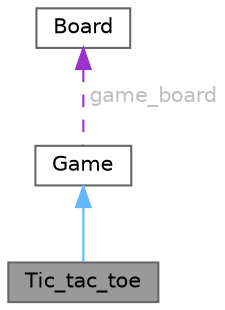 digraph "Tic_tac_toe"
{
 // LATEX_PDF_SIZE
  bgcolor="transparent";
  edge [fontname=Helvetica,fontsize=10,labelfontname=Helvetica,labelfontsize=10];
  node [fontname=Helvetica,fontsize=10,shape=box,height=0.2,width=0.4];
  Node1 [id="Node000001",label="Tic_tac_toe",height=0.2,width=0.4,color="gray40", fillcolor="grey60", style="filled", fontcolor="black",tooltip="Gerencia as regras e funcionalidades do Jogo da Velha."];
  Node2 -> Node1 [id="edge3_Node000001_Node000002",dir="back",color="steelblue1",style="solid",tooltip=" "];
  Node2 [id="Node000002",label="Game",height=0.2,width=0.4,color="gray40", fillcolor="white", style="filled",URL="$classGame.html",tooltip="Classe base para jogos com tabuleiro."];
  Node3 -> Node2 [id="edge4_Node000002_Node000003",dir="back",color="darkorchid3",style="dashed",tooltip=" ",label=" game_board",fontcolor="grey" ];
  Node3 [id="Node000003",label="Board",height=0.2,width=0.4,color="gray40", fillcolor="white", style="filled",URL="$classBoard.html",tooltip="Gerencia o tabuleiro do jogo."];
}
